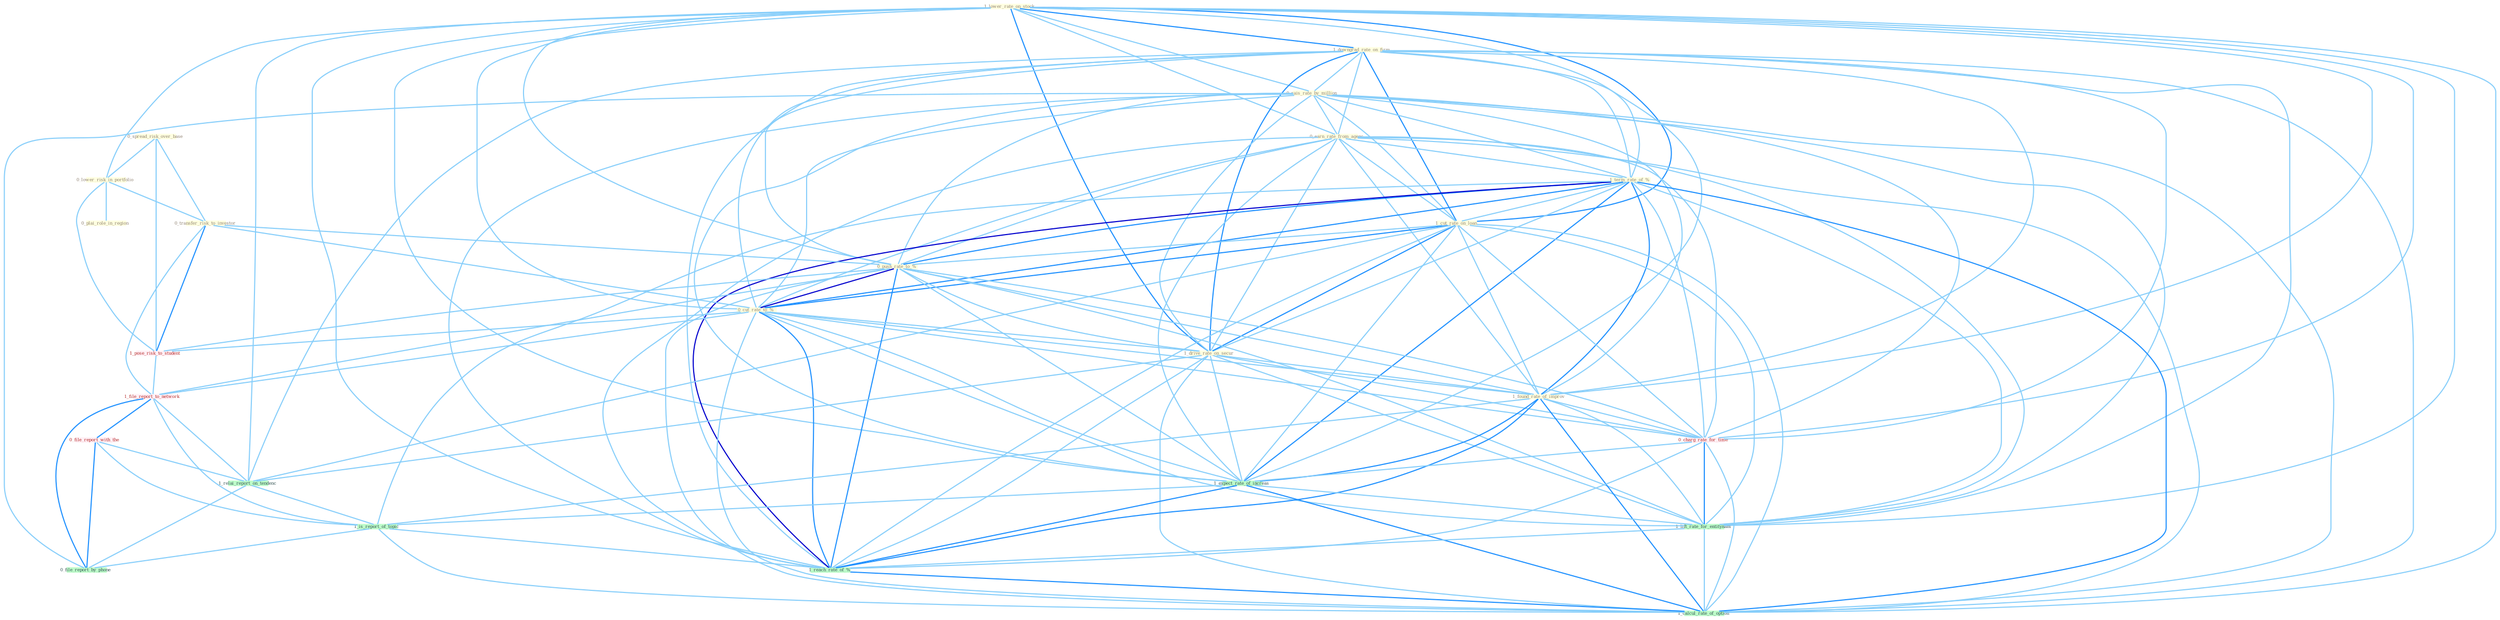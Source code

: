 Graph G{ 
    node
    [shape=polygon,style=filled,width=.5,height=.06,color="#BDFCC9",fixedsize=true,fontsize=4,
    fontcolor="#2f4f4f"];
    {node
    [color="#ffffe0", fontcolor="#8b7d6b"] "0_spread_risk_over_base " "1_lower_rate_on_stock " "1_downgrad_rate_on_firm " "0_lower_risk_in_portfolio " "0_rais_rate_by_million " "0_earn_rate_from_agenc " "1_term_rate_of_% " "0_transfer_risk_to_investor " "1_cut_rate_on_loan " "0_push_rate_to_% " "0_cut_rate_to_% " "1_drive_rate_on_secur " "0_plai_role_in_region " "1_found_rate_of_improv "}
{node [color="#fff0f5", fontcolor="#b22222"] "1_pose_risk_to_student " "1_file_report_to_network " "0_file_report_with_the " "0_charg_rate_for_time "}
edge [color="#B0E2FF"];

	"0_spread_risk_over_base " -- "0_lower_risk_in_portfolio " [w="1", color="#87cefa" ];
	"0_spread_risk_over_base " -- "0_transfer_risk_to_investor " [w="1", color="#87cefa" ];
	"0_spread_risk_over_base " -- "1_pose_risk_to_student " [w="1", color="#87cefa" ];
	"1_lower_rate_on_stock " -- "1_downgrad_rate_on_firm " [w="2", color="#1e90ff" , len=0.8];
	"1_lower_rate_on_stock " -- "0_lower_risk_in_portfolio " [w="1", color="#87cefa" ];
	"1_lower_rate_on_stock " -- "0_rais_rate_by_million " [w="1", color="#87cefa" ];
	"1_lower_rate_on_stock " -- "0_earn_rate_from_agenc " [w="1", color="#87cefa" ];
	"1_lower_rate_on_stock " -- "1_term_rate_of_% " [w="1", color="#87cefa" ];
	"1_lower_rate_on_stock " -- "1_cut_rate_on_loan " [w="2", color="#1e90ff" , len=0.8];
	"1_lower_rate_on_stock " -- "0_push_rate_to_% " [w="1", color="#87cefa" ];
	"1_lower_rate_on_stock " -- "0_cut_rate_to_% " [w="1", color="#87cefa" ];
	"1_lower_rate_on_stock " -- "1_drive_rate_on_secur " [w="2", color="#1e90ff" , len=0.8];
	"1_lower_rate_on_stock " -- "1_found_rate_of_improv " [w="1", color="#87cefa" ];
	"1_lower_rate_on_stock " -- "0_charg_rate_for_time " [w="1", color="#87cefa" ];
	"1_lower_rate_on_stock " -- "1_expect_rate_of_increas " [w="1", color="#87cefa" ];
	"1_lower_rate_on_stock " -- "1_relai_report_on_tendenc " [w="1", color="#87cefa" ];
	"1_lower_rate_on_stock " -- "1_lift_rate_for_entitynam " [w="1", color="#87cefa" ];
	"1_lower_rate_on_stock " -- "1_reach_rate_of_% " [w="1", color="#87cefa" ];
	"1_lower_rate_on_stock " -- "1_calcul_rate_of_option " [w="1", color="#87cefa" ];
	"1_downgrad_rate_on_firm " -- "0_rais_rate_by_million " [w="1", color="#87cefa" ];
	"1_downgrad_rate_on_firm " -- "0_earn_rate_from_agenc " [w="1", color="#87cefa" ];
	"1_downgrad_rate_on_firm " -- "1_term_rate_of_% " [w="1", color="#87cefa" ];
	"1_downgrad_rate_on_firm " -- "1_cut_rate_on_loan " [w="2", color="#1e90ff" , len=0.8];
	"1_downgrad_rate_on_firm " -- "0_push_rate_to_% " [w="1", color="#87cefa" ];
	"1_downgrad_rate_on_firm " -- "0_cut_rate_to_% " [w="1", color="#87cefa" ];
	"1_downgrad_rate_on_firm " -- "1_drive_rate_on_secur " [w="2", color="#1e90ff" , len=0.8];
	"1_downgrad_rate_on_firm " -- "1_found_rate_of_improv " [w="1", color="#87cefa" ];
	"1_downgrad_rate_on_firm " -- "0_charg_rate_for_time " [w="1", color="#87cefa" ];
	"1_downgrad_rate_on_firm " -- "1_expect_rate_of_increas " [w="1", color="#87cefa" ];
	"1_downgrad_rate_on_firm " -- "1_relai_report_on_tendenc " [w="1", color="#87cefa" ];
	"1_downgrad_rate_on_firm " -- "1_lift_rate_for_entitynam " [w="1", color="#87cefa" ];
	"1_downgrad_rate_on_firm " -- "1_reach_rate_of_% " [w="1", color="#87cefa" ];
	"1_downgrad_rate_on_firm " -- "1_calcul_rate_of_option " [w="1", color="#87cefa" ];
	"0_lower_risk_in_portfolio " -- "0_transfer_risk_to_investor " [w="1", color="#87cefa" ];
	"0_lower_risk_in_portfolio " -- "0_plai_role_in_region " [w="1", color="#87cefa" ];
	"0_lower_risk_in_portfolio " -- "1_pose_risk_to_student " [w="1", color="#87cefa" ];
	"0_rais_rate_by_million " -- "0_earn_rate_from_agenc " [w="1", color="#87cefa" ];
	"0_rais_rate_by_million " -- "1_term_rate_of_% " [w="1", color="#87cefa" ];
	"0_rais_rate_by_million " -- "1_cut_rate_on_loan " [w="1", color="#87cefa" ];
	"0_rais_rate_by_million " -- "0_push_rate_to_% " [w="1", color="#87cefa" ];
	"0_rais_rate_by_million " -- "0_cut_rate_to_% " [w="1", color="#87cefa" ];
	"0_rais_rate_by_million " -- "1_drive_rate_on_secur " [w="1", color="#87cefa" ];
	"0_rais_rate_by_million " -- "1_found_rate_of_improv " [w="1", color="#87cefa" ];
	"0_rais_rate_by_million " -- "0_charg_rate_for_time " [w="1", color="#87cefa" ];
	"0_rais_rate_by_million " -- "1_expect_rate_of_increas " [w="1", color="#87cefa" ];
	"0_rais_rate_by_million " -- "1_lift_rate_for_entitynam " [w="1", color="#87cefa" ];
	"0_rais_rate_by_million " -- "1_reach_rate_of_% " [w="1", color="#87cefa" ];
	"0_rais_rate_by_million " -- "0_file_report_by_phone " [w="1", color="#87cefa" ];
	"0_rais_rate_by_million " -- "1_calcul_rate_of_option " [w="1", color="#87cefa" ];
	"0_earn_rate_from_agenc " -- "1_term_rate_of_% " [w="1", color="#87cefa" ];
	"0_earn_rate_from_agenc " -- "1_cut_rate_on_loan " [w="1", color="#87cefa" ];
	"0_earn_rate_from_agenc " -- "0_push_rate_to_% " [w="1", color="#87cefa" ];
	"0_earn_rate_from_agenc " -- "0_cut_rate_to_% " [w="1", color="#87cefa" ];
	"0_earn_rate_from_agenc " -- "1_drive_rate_on_secur " [w="1", color="#87cefa" ];
	"0_earn_rate_from_agenc " -- "1_found_rate_of_improv " [w="1", color="#87cefa" ];
	"0_earn_rate_from_agenc " -- "0_charg_rate_for_time " [w="1", color="#87cefa" ];
	"0_earn_rate_from_agenc " -- "1_expect_rate_of_increas " [w="1", color="#87cefa" ];
	"0_earn_rate_from_agenc " -- "1_lift_rate_for_entitynam " [w="1", color="#87cefa" ];
	"0_earn_rate_from_agenc " -- "1_reach_rate_of_% " [w="1", color="#87cefa" ];
	"0_earn_rate_from_agenc " -- "1_calcul_rate_of_option " [w="1", color="#87cefa" ];
	"1_term_rate_of_% " -- "1_cut_rate_on_loan " [w="1", color="#87cefa" ];
	"1_term_rate_of_% " -- "0_push_rate_to_% " [w="2", color="#1e90ff" , len=0.8];
	"1_term_rate_of_% " -- "0_cut_rate_to_% " [w="2", color="#1e90ff" , len=0.8];
	"1_term_rate_of_% " -- "1_drive_rate_on_secur " [w="1", color="#87cefa" ];
	"1_term_rate_of_% " -- "1_found_rate_of_improv " [w="2", color="#1e90ff" , len=0.8];
	"1_term_rate_of_% " -- "0_charg_rate_for_time " [w="1", color="#87cefa" ];
	"1_term_rate_of_% " -- "1_expect_rate_of_increas " [w="2", color="#1e90ff" , len=0.8];
	"1_term_rate_of_% " -- "1_lift_rate_for_entitynam " [w="1", color="#87cefa" ];
	"1_term_rate_of_% " -- "1_is_report_of_topic " [w="1", color="#87cefa" ];
	"1_term_rate_of_% " -- "1_reach_rate_of_% " [w="3", color="#0000cd" , len=0.6];
	"1_term_rate_of_% " -- "1_calcul_rate_of_option " [w="2", color="#1e90ff" , len=0.8];
	"0_transfer_risk_to_investor " -- "0_push_rate_to_% " [w="1", color="#87cefa" ];
	"0_transfer_risk_to_investor " -- "0_cut_rate_to_% " [w="1", color="#87cefa" ];
	"0_transfer_risk_to_investor " -- "1_pose_risk_to_student " [w="2", color="#1e90ff" , len=0.8];
	"0_transfer_risk_to_investor " -- "1_file_report_to_network " [w="1", color="#87cefa" ];
	"1_cut_rate_on_loan " -- "0_push_rate_to_% " [w="1", color="#87cefa" ];
	"1_cut_rate_on_loan " -- "0_cut_rate_to_% " [w="2", color="#1e90ff" , len=0.8];
	"1_cut_rate_on_loan " -- "1_drive_rate_on_secur " [w="2", color="#1e90ff" , len=0.8];
	"1_cut_rate_on_loan " -- "1_found_rate_of_improv " [w="1", color="#87cefa" ];
	"1_cut_rate_on_loan " -- "0_charg_rate_for_time " [w="1", color="#87cefa" ];
	"1_cut_rate_on_loan " -- "1_expect_rate_of_increas " [w="1", color="#87cefa" ];
	"1_cut_rate_on_loan " -- "1_relai_report_on_tendenc " [w="1", color="#87cefa" ];
	"1_cut_rate_on_loan " -- "1_lift_rate_for_entitynam " [w="1", color="#87cefa" ];
	"1_cut_rate_on_loan " -- "1_reach_rate_of_% " [w="1", color="#87cefa" ];
	"1_cut_rate_on_loan " -- "1_calcul_rate_of_option " [w="1", color="#87cefa" ];
	"0_push_rate_to_% " -- "0_cut_rate_to_% " [w="3", color="#0000cd" , len=0.6];
	"0_push_rate_to_% " -- "1_drive_rate_on_secur " [w="1", color="#87cefa" ];
	"0_push_rate_to_% " -- "1_found_rate_of_improv " [w="1", color="#87cefa" ];
	"0_push_rate_to_% " -- "1_pose_risk_to_student " [w="1", color="#87cefa" ];
	"0_push_rate_to_% " -- "1_file_report_to_network " [w="1", color="#87cefa" ];
	"0_push_rate_to_% " -- "0_charg_rate_for_time " [w="1", color="#87cefa" ];
	"0_push_rate_to_% " -- "1_expect_rate_of_increas " [w="1", color="#87cefa" ];
	"0_push_rate_to_% " -- "1_lift_rate_for_entitynam " [w="1", color="#87cefa" ];
	"0_push_rate_to_% " -- "1_reach_rate_of_% " [w="2", color="#1e90ff" , len=0.8];
	"0_push_rate_to_% " -- "1_calcul_rate_of_option " [w="1", color="#87cefa" ];
	"0_cut_rate_to_% " -- "1_drive_rate_on_secur " [w="1", color="#87cefa" ];
	"0_cut_rate_to_% " -- "1_found_rate_of_improv " [w="1", color="#87cefa" ];
	"0_cut_rate_to_% " -- "1_pose_risk_to_student " [w="1", color="#87cefa" ];
	"0_cut_rate_to_% " -- "1_file_report_to_network " [w="1", color="#87cefa" ];
	"0_cut_rate_to_% " -- "0_charg_rate_for_time " [w="1", color="#87cefa" ];
	"0_cut_rate_to_% " -- "1_expect_rate_of_increas " [w="1", color="#87cefa" ];
	"0_cut_rate_to_% " -- "1_lift_rate_for_entitynam " [w="1", color="#87cefa" ];
	"0_cut_rate_to_% " -- "1_reach_rate_of_% " [w="2", color="#1e90ff" , len=0.8];
	"0_cut_rate_to_% " -- "1_calcul_rate_of_option " [w="1", color="#87cefa" ];
	"1_drive_rate_on_secur " -- "1_found_rate_of_improv " [w="1", color="#87cefa" ];
	"1_drive_rate_on_secur " -- "0_charg_rate_for_time " [w="1", color="#87cefa" ];
	"1_drive_rate_on_secur " -- "1_expect_rate_of_increas " [w="1", color="#87cefa" ];
	"1_drive_rate_on_secur " -- "1_relai_report_on_tendenc " [w="1", color="#87cefa" ];
	"1_drive_rate_on_secur " -- "1_lift_rate_for_entitynam " [w="1", color="#87cefa" ];
	"1_drive_rate_on_secur " -- "1_reach_rate_of_% " [w="1", color="#87cefa" ];
	"1_drive_rate_on_secur " -- "1_calcul_rate_of_option " [w="1", color="#87cefa" ];
	"1_found_rate_of_improv " -- "0_charg_rate_for_time " [w="1", color="#87cefa" ];
	"1_found_rate_of_improv " -- "1_expect_rate_of_increas " [w="2", color="#1e90ff" , len=0.8];
	"1_found_rate_of_improv " -- "1_lift_rate_for_entitynam " [w="1", color="#87cefa" ];
	"1_found_rate_of_improv " -- "1_is_report_of_topic " [w="1", color="#87cefa" ];
	"1_found_rate_of_improv " -- "1_reach_rate_of_% " [w="2", color="#1e90ff" , len=0.8];
	"1_found_rate_of_improv " -- "1_calcul_rate_of_option " [w="2", color="#1e90ff" , len=0.8];
	"1_pose_risk_to_student " -- "1_file_report_to_network " [w="1", color="#87cefa" ];
	"1_file_report_to_network " -- "0_file_report_with_the " [w="2", color="#1e90ff" , len=0.8];
	"1_file_report_to_network " -- "1_relai_report_on_tendenc " [w="1", color="#87cefa" ];
	"1_file_report_to_network " -- "1_is_report_of_topic " [w="1", color="#87cefa" ];
	"1_file_report_to_network " -- "0_file_report_by_phone " [w="2", color="#1e90ff" , len=0.8];
	"0_file_report_with_the " -- "1_relai_report_on_tendenc " [w="1", color="#87cefa" ];
	"0_file_report_with_the " -- "1_is_report_of_topic " [w="1", color="#87cefa" ];
	"0_file_report_with_the " -- "0_file_report_by_phone " [w="2", color="#1e90ff" , len=0.8];
	"0_charg_rate_for_time " -- "1_expect_rate_of_increas " [w="1", color="#87cefa" ];
	"0_charg_rate_for_time " -- "1_lift_rate_for_entitynam " [w="2", color="#1e90ff" , len=0.8];
	"0_charg_rate_for_time " -- "1_reach_rate_of_% " [w="1", color="#87cefa" ];
	"0_charg_rate_for_time " -- "1_calcul_rate_of_option " [w="1", color="#87cefa" ];
	"1_expect_rate_of_increas " -- "1_lift_rate_for_entitynam " [w="1", color="#87cefa" ];
	"1_expect_rate_of_increas " -- "1_is_report_of_topic " [w="1", color="#87cefa" ];
	"1_expect_rate_of_increas " -- "1_reach_rate_of_% " [w="2", color="#1e90ff" , len=0.8];
	"1_expect_rate_of_increas " -- "1_calcul_rate_of_option " [w="2", color="#1e90ff" , len=0.8];
	"1_relai_report_on_tendenc " -- "1_is_report_of_topic " [w="1", color="#87cefa" ];
	"1_relai_report_on_tendenc " -- "0_file_report_by_phone " [w="1", color="#87cefa" ];
	"1_lift_rate_for_entitynam " -- "1_reach_rate_of_% " [w="1", color="#87cefa" ];
	"1_lift_rate_for_entitynam " -- "1_calcul_rate_of_option " [w="1", color="#87cefa" ];
	"1_is_report_of_topic " -- "1_reach_rate_of_% " [w="1", color="#87cefa" ];
	"1_is_report_of_topic " -- "0_file_report_by_phone " [w="1", color="#87cefa" ];
	"1_is_report_of_topic " -- "1_calcul_rate_of_option " [w="1", color="#87cefa" ];
	"1_reach_rate_of_% " -- "1_calcul_rate_of_option " [w="2", color="#1e90ff" , len=0.8];
}